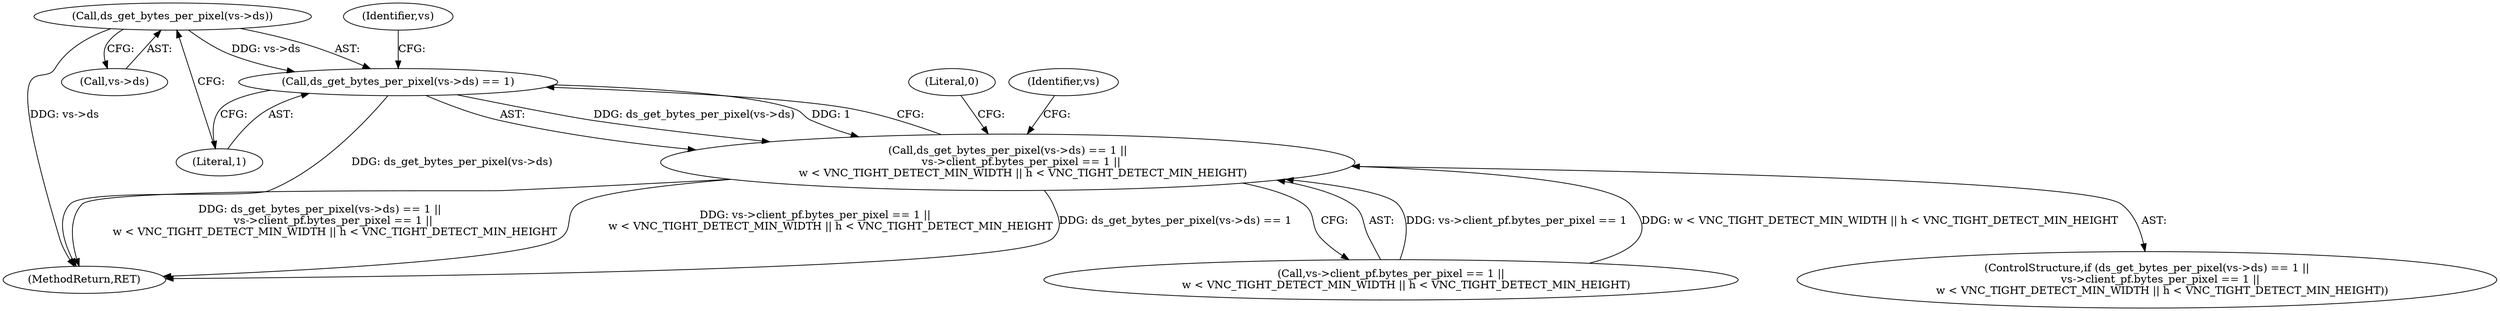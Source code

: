 digraph "0_qemu_9f64916da20eea67121d544698676295bbb105a7_4@pointer" {
"1000135" [label="(Call,ds_get_bytes_per_pixel(vs->ds))"];
"1000134" [label="(Call,ds_get_bytes_per_pixel(vs->ds) == 1)"];
"1000133" [label="(Call,ds_get_bytes_per_pixel(vs->ds) == 1 ||\n        vs->client_pf.bytes_per_pixel == 1 ||\n         w < VNC_TIGHT_DETECT_MIN_WIDTH || h < VNC_TIGHT_DETECT_MIN_HEIGHT)"];
"1000144" [label="(Identifier,vs)"];
"1000134" [label="(Call,ds_get_bytes_per_pixel(vs->ds) == 1)"];
"1000139" [label="(Literal,1)"];
"1000282" [label="(MethodReturn,RET)"];
"1000157" [label="(Literal,0)"];
"1000135" [label="(Call,ds_get_bytes_per_pixel(vs->ds))"];
"1000133" [label="(Call,ds_get_bytes_per_pixel(vs->ds) == 1 ||\n        vs->client_pf.bytes_per_pixel == 1 ||\n         w < VNC_TIGHT_DETECT_MIN_WIDTH || h < VNC_TIGHT_DETECT_MIN_HEIGHT)"];
"1000140" [label="(Call,vs->client_pf.bytes_per_pixel == 1 ||\n         w < VNC_TIGHT_DETECT_MIN_WIDTH || h < VNC_TIGHT_DETECT_MIN_HEIGHT)"];
"1000136" [label="(Call,vs->ds)"];
"1000162" [label="(Identifier,vs)"];
"1000132" [label="(ControlStructure,if (ds_get_bytes_per_pixel(vs->ds) == 1 ||\n        vs->client_pf.bytes_per_pixel == 1 ||\n         w < VNC_TIGHT_DETECT_MIN_WIDTH || h < VNC_TIGHT_DETECT_MIN_HEIGHT))"];
"1000135" -> "1000134"  [label="AST: "];
"1000135" -> "1000136"  [label="CFG: "];
"1000136" -> "1000135"  [label="AST: "];
"1000139" -> "1000135"  [label="CFG: "];
"1000135" -> "1000282"  [label="DDG: vs->ds"];
"1000135" -> "1000134"  [label="DDG: vs->ds"];
"1000134" -> "1000133"  [label="AST: "];
"1000134" -> "1000139"  [label="CFG: "];
"1000139" -> "1000134"  [label="AST: "];
"1000144" -> "1000134"  [label="CFG: "];
"1000133" -> "1000134"  [label="CFG: "];
"1000134" -> "1000282"  [label="DDG: ds_get_bytes_per_pixel(vs->ds)"];
"1000134" -> "1000133"  [label="DDG: ds_get_bytes_per_pixel(vs->ds)"];
"1000134" -> "1000133"  [label="DDG: 1"];
"1000133" -> "1000132"  [label="AST: "];
"1000133" -> "1000140"  [label="CFG: "];
"1000140" -> "1000133"  [label="AST: "];
"1000157" -> "1000133"  [label="CFG: "];
"1000162" -> "1000133"  [label="CFG: "];
"1000133" -> "1000282"  [label="DDG: vs->client_pf.bytes_per_pixel == 1 ||\n         w < VNC_TIGHT_DETECT_MIN_WIDTH || h < VNC_TIGHT_DETECT_MIN_HEIGHT"];
"1000133" -> "1000282"  [label="DDG: ds_get_bytes_per_pixel(vs->ds) == 1"];
"1000133" -> "1000282"  [label="DDG: ds_get_bytes_per_pixel(vs->ds) == 1 ||\n        vs->client_pf.bytes_per_pixel == 1 ||\n         w < VNC_TIGHT_DETECT_MIN_WIDTH || h < VNC_TIGHT_DETECT_MIN_HEIGHT"];
"1000140" -> "1000133"  [label="DDG: vs->client_pf.bytes_per_pixel == 1"];
"1000140" -> "1000133"  [label="DDG: w < VNC_TIGHT_DETECT_MIN_WIDTH || h < VNC_TIGHT_DETECT_MIN_HEIGHT"];
}
